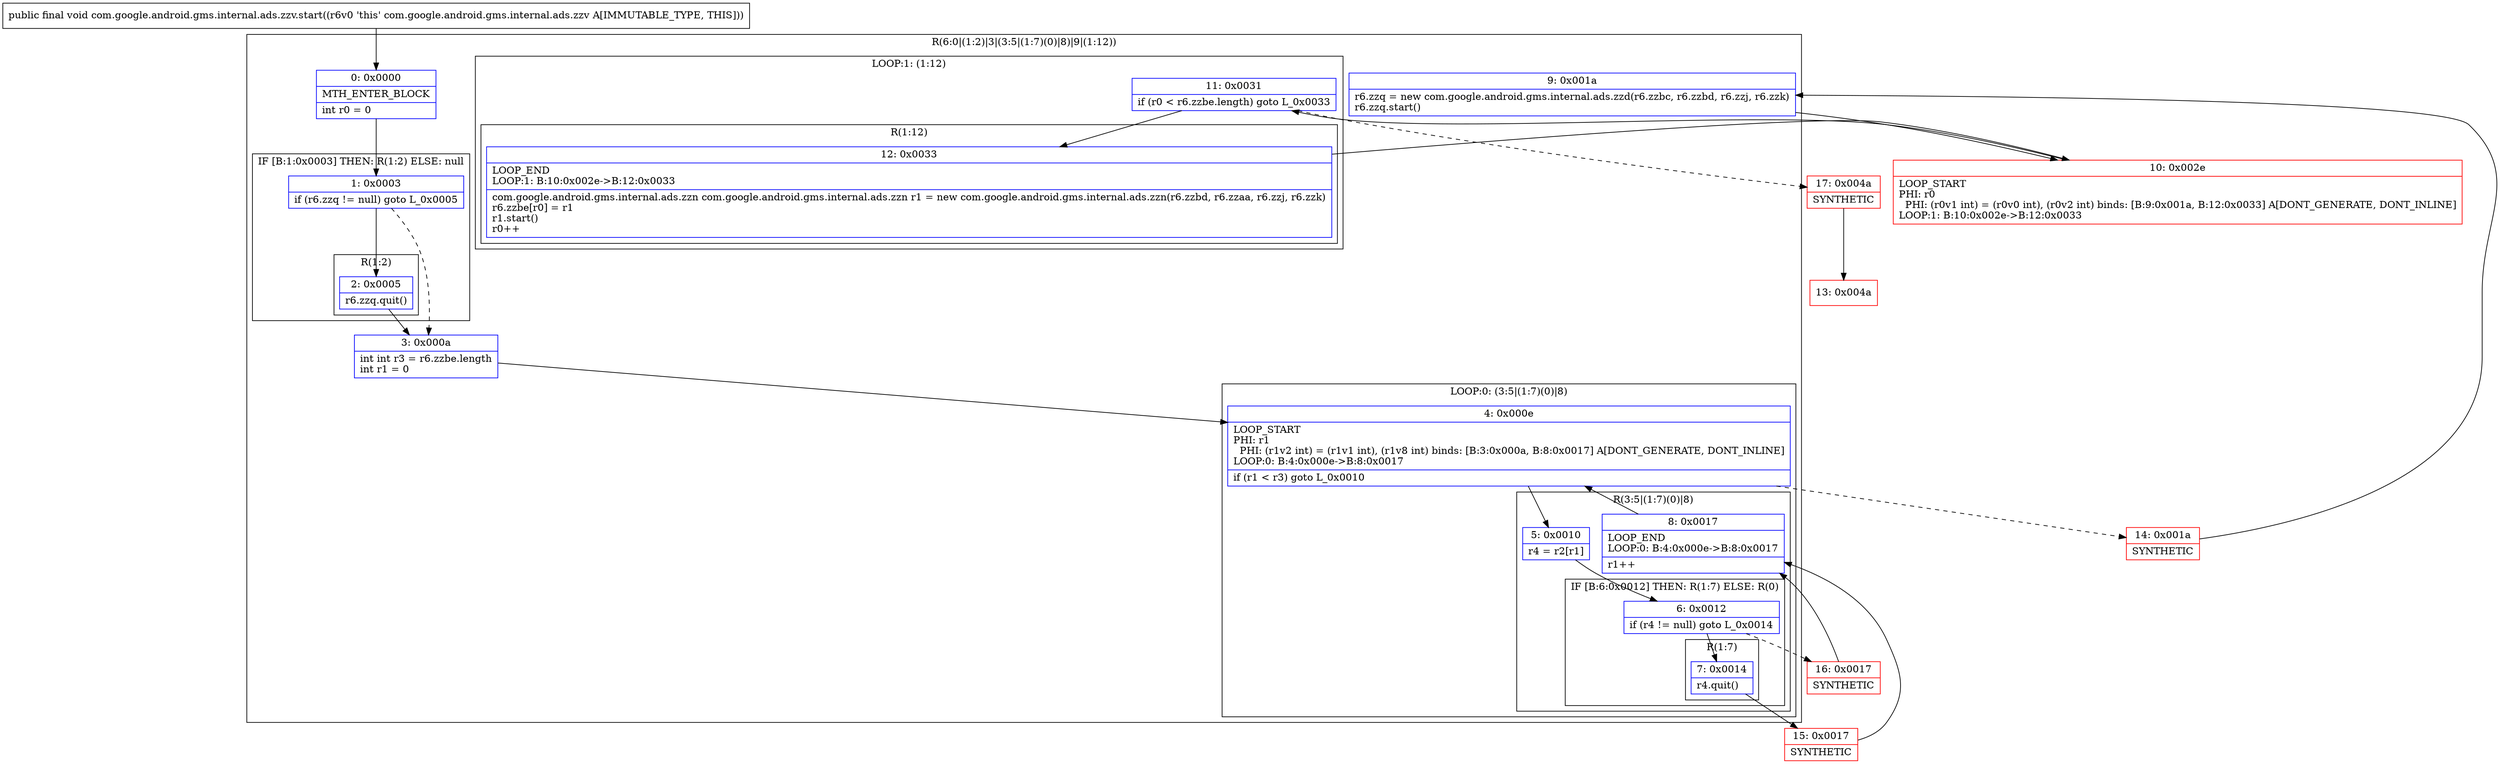 digraph "CFG forcom.google.android.gms.internal.ads.zzv.start()V" {
subgraph cluster_Region_1372771433 {
label = "R(6:0|(1:2)|3|(3:5|(1:7)(0)|8)|9|(1:12))";
node [shape=record,color=blue];
Node_0 [shape=record,label="{0\:\ 0x0000|MTH_ENTER_BLOCK\l|int r0 = 0\l}"];
subgraph cluster_IfRegion_1471160266 {
label = "IF [B:1:0x0003] THEN: R(1:2) ELSE: null";
node [shape=record,color=blue];
Node_1 [shape=record,label="{1\:\ 0x0003|if (r6.zzq != null) goto L_0x0005\l}"];
subgraph cluster_Region_1879846094 {
label = "R(1:2)";
node [shape=record,color=blue];
Node_2 [shape=record,label="{2\:\ 0x0005|r6.zzq.quit()\l}"];
}
}
Node_3 [shape=record,label="{3\:\ 0x000a|int int r3 = r6.zzbe.length\lint r1 = 0\l}"];
subgraph cluster_LoopRegion_411888800 {
label = "LOOP:0: (3:5|(1:7)(0)|8)";
node [shape=record,color=blue];
Node_4 [shape=record,label="{4\:\ 0x000e|LOOP_START\lPHI: r1 \l  PHI: (r1v2 int) = (r1v1 int), (r1v8 int) binds: [B:3:0x000a, B:8:0x0017] A[DONT_GENERATE, DONT_INLINE]\lLOOP:0: B:4:0x000e\-\>B:8:0x0017\l|if (r1 \< r3) goto L_0x0010\l}"];
subgraph cluster_Region_1405624946 {
label = "R(3:5|(1:7)(0)|8)";
node [shape=record,color=blue];
Node_5 [shape=record,label="{5\:\ 0x0010|r4 = r2[r1]\l}"];
subgraph cluster_IfRegion_1143646266 {
label = "IF [B:6:0x0012] THEN: R(1:7) ELSE: R(0)";
node [shape=record,color=blue];
Node_6 [shape=record,label="{6\:\ 0x0012|if (r4 != null) goto L_0x0014\l}"];
subgraph cluster_Region_330539322 {
label = "R(1:7)";
node [shape=record,color=blue];
Node_7 [shape=record,label="{7\:\ 0x0014|r4.quit()\l}"];
}
subgraph cluster_Region_46695902 {
label = "R(0)";
node [shape=record,color=blue];
}
}
Node_8 [shape=record,label="{8\:\ 0x0017|LOOP_END\lLOOP:0: B:4:0x000e\-\>B:8:0x0017\l|r1++\l}"];
}
}
Node_9 [shape=record,label="{9\:\ 0x001a|r6.zzq = new com.google.android.gms.internal.ads.zzd(r6.zzbc, r6.zzbd, r6.zzj, r6.zzk)\lr6.zzq.start()\l}"];
subgraph cluster_LoopRegion_291702065 {
label = "LOOP:1: (1:12)";
node [shape=record,color=blue];
Node_11 [shape=record,label="{11\:\ 0x0031|if (r0 \< r6.zzbe.length) goto L_0x0033\l}"];
subgraph cluster_Region_1924073117 {
label = "R(1:12)";
node [shape=record,color=blue];
Node_12 [shape=record,label="{12\:\ 0x0033|LOOP_END\lLOOP:1: B:10:0x002e\-\>B:12:0x0033\l|com.google.android.gms.internal.ads.zzn com.google.android.gms.internal.ads.zzn r1 = new com.google.android.gms.internal.ads.zzn(r6.zzbd, r6.zzaa, r6.zzj, r6.zzk)\lr6.zzbe[r0] = r1\lr1.start()\lr0++\l}"];
}
}
}
Node_10 [shape=record,color=red,label="{10\:\ 0x002e|LOOP_START\lPHI: r0 \l  PHI: (r0v1 int) = (r0v0 int), (r0v2 int) binds: [B:9:0x001a, B:12:0x0033] A[DONT_GENERATE, DONT_INLINE]\lLOOP:1: B:10:0x002e\-\>B:12:0x0033\l}"];
Node_13 [shape=record,color=red,label="{13\:\ 0x004a}"];
Node_14 [shape=record,color=red,label="{14\:\ 0x001a|SYNTHETIC\l}"];
Node_15 [shape=record,color=red,label="{15\:\ 0x0017|SYNTHETIC\l}"];
Node_16 [shape=record,color=red,label="{16\:\ 0x0017|SYNTHETIC\l}"];
Node_17 [shape=record,color=red,label="{17\:\ 0x004a|SYNTHETIC\l}"];
MethodNode[shape=record,label="{public final void com.google.android.gms.internal.ads.zzv.start((r6v0 'this' com.google.android.gms.internal.ads.zzv A[IMMUTABLE_TYPE, THIS])) }"];
MethodNode -> Node_0;
Node_0 -> Node_1;
Node_1 -> Node_2;
Node_1 -> Node_3[style=dashed];
Node_2 -> Node_3;
Node_3 -> Node_4;
Node_4 -> Node_5;
Node_4 -> Node_14[style=dashed];
Node_5 -> Node_6;
Node_6 -> Node_7;
Node_6 -> Node_16[style=dashed];
Node_7 -> Node_15;
Node_8 -> Node_4;
Node_9 -> Node_10;
Node_11 -> Node_12;
Node_11 -> Node_17[style=dashed];
Node_12 -> Node_10;
Node_10 -> Node_11;
Node_14 -> Node_9;
Node_15 -> Node_8;
Node_16 -> Node_8;
Node_17 -> Node_13;
}

